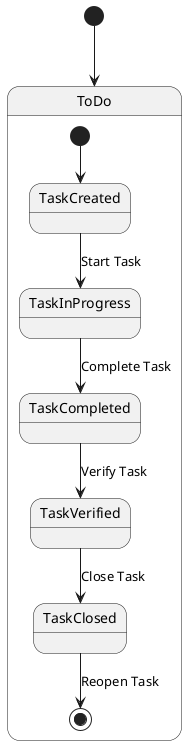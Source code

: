 @startuml TaskManagementSystem
[*] --> ToDo

state ToDo {
    [*] --> TaskCreated
    TaskCreated --> TaskInProgress : Start Task
    TaskInProgress --> TaskCompleted : Complete Task
    TaskCompleted --> TaskVerified : Verify Task
    TaskVerified --> TaskClosed : Close Task
    TaskClosed --> [*] : Reopen Task
}
@enduml

